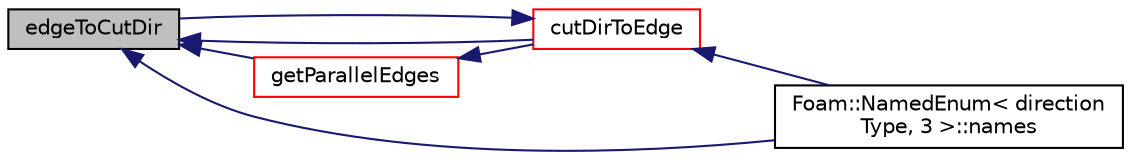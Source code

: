 digraph "edgeToCutDir"
{
  bgcolor="transparent";
  edge [fontname="Helvetica",fontsize="10",labelfontname="Helvetica",labelfontsize="10"];
  node [fontname="Helvetica",fontsize="10",shape=record];
  rankdir="LR";
  Node3516 [label="edgeToCutDir",height=0.2,width=0.4,color="black", fillcolor="grey75", style="filled", fontcolor="black"];
  Node3516 -> Node3517 [dir="back",color="midnightblue",fontsize="10",style="solid",fontname="Helvetica"];
  Node3517 [label="cutDirToEdge",height=0.2,width=0.4,color="red",URL="$a21883.html#acb1ef179f7ae2dfef897c39ce019e712",tooltip="Reverse of edgeToCutDir: given direction find edge bundle and. "];
  Node3517 -> Node3522 [dir="back",color="midnightblue",fontsize="10",style="solid",fontname="Helvetica"];
  Node3522 [label="Foam::NamedEnum\< direction\lType, 3 \>::names",height=0.2,width=0.4,color="black",URL="$a27113.html#a7350da3a0edd92cd11e6c479c9967dc8"];
  Node3517 -> Node3516 [dir="back",color="midnightblue",fontsize="10",style="solid",fontname="Helvetica"];
  Node3516 -> Node3523 [dir="back",color="midnightblue",fontsize="10",style="solid",fontname="Helvetica"];
  Node3523 [label="getParallelEdges",height=0.2,width=0.4,color="red",URL="$a21883.html#ad353ebf6440d98fc67afd6e614c35ef1",tooltip="Given edge on hex find other &#39;parallel&#39;, non-connected edges. "];
  Node3523 -> Node3517 [dir="back",color="midnightblue",fontsize="10",style="solid",fontname="Helvetica"];
  Node3516 -> Node3522 [dir="back",color="midnightblue",fontsize="10",style="solid",fontname="Helvetica"];
}
